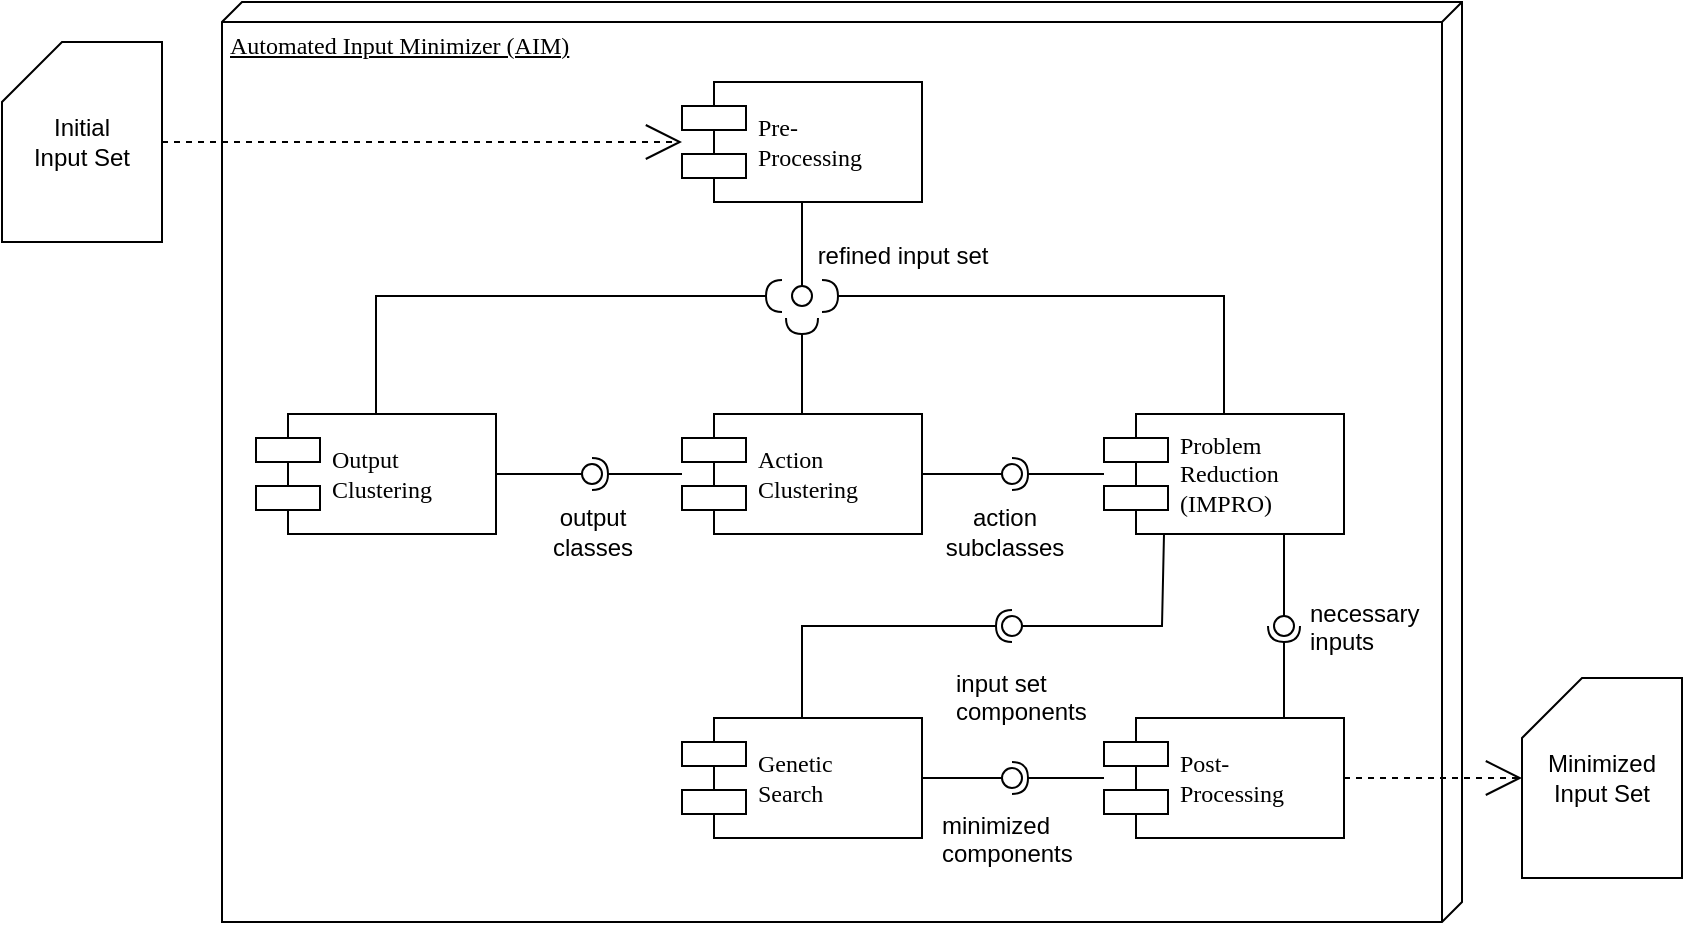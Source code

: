 <mxfile version="21.3.3" type="github">
  <diagram name="Page-1" id="5f0bae14-7c28-e335-631c-24af17079c00">
    <mxGraphModel dx="948" dy="668" grid="1" gridSize="10" guides="1" tooltips="1" connect="1" arrows="1" fold="1" page="1" pageScale="1" pageWidth="880" pageHeight="500" background="none" math="0" shadow="0">
      <root>
        <mxCell id="0" />
        <mxCell id="1" parent="0" />
        <mxCell id="Z_8ak2KD4sjM6yOjf_ME-1" value="Automated Input Minimizer (AIM)" style="verticalAlign=top;align=left;spacingTop=8;spacingLeft=2;spacingRight=12;shape=cube;size=10;direction=south;fontStyle=4;html=1;rounded=0;shadow=0;comic=0;labelBackgroundColor=none;strokeWidth=1;fontFamily=Verdana;fontSize=12" parent="1" vertex="1">
          <mxGeometry x="130" y="20" width="620" height="460" as="geometry" />
        </mxCell>
        <mxCell id="Z_8ak2KD4sjM6yOjf_ME-2" value="Initial &lt;br&gt;Input Set" style="shape=card;whiteSpace=wrap;html=1;" parent="1" vertex="1">
          <mxGeometry x="20" y="40" width="80" height="100" as="geometry" />
        </mxCell>
        <mxCell id="Z_8ak2KD4sjM6yOjf_ME-3" value="&lt;div&gt;Pre-&lt;br&gt;Processing&lt;/div&gt;" style="shape=component;align=left;spacingLeft=36;rounded=0;shadow=0;comic=0;labelBackgroundColor=none;strokeWidth=1;fontFamily=Verdana;fontSize=12;html=1;" parent="1" vertex="1">
          <mxGeometry x="360" y="60" width="120" height="60" as="geometry" />
        </mxCell>
        <mxCell id="Z_8ak2KD4sjM6yOjf_ME-4" style="edgeStyle=none;rounded=0;html=1;dashed=1;labelBackgroundColor=none;startArrow=none;startFill=0;startSize=8;endArrow=open;endFill=0;endSize=16;fontFamily=Verdana;fontSize=12;exitX=1;exitY=0.5;exitDx=0;exitDy=0;exitPerimeter=0;" parent="1" source="Z_8ak2KD4sjM6yOjf_ME-2" target="Z_8ak2KD4sjM6yOjf_ME-3" edge="1">
          <mxGeometry relative="1" as="geometry">
            <mxPoint x="350" y="180" as="sourcePoint" />
            <mxPoint x="480" y="180" as="targetPoint" />
          </mxGeometry>
        </mxCell>
        <mxCell id="Z_8ak2KD4sjM6yOjf_ME-5" value="&lt;div&gt;Action&lt;/div&gt;&lt;div&gt;Clustering&lt;br&gt;&lt;/div&gt;" style="shape=component;align=left;spacingLeft=36;rounded=0;shadow=0;comic=0;labelBackgroundColor=none;strokeWidth=1;fontFamily=Verdana;fontSize=12;html=1;" parent="1" vertex="1">
          <mxGeometry x="360" y="226" width="120" height="60" as="geometry" />
        </mxCell>
        <mxCell id="Z_8ak2KD4sjM6yOjf_ME-6" value="&lt;div&gt;Problem&lt;/div&gt;&lt;div&gt;Reduction&lt;/div&gt;&lt;div&gt;(IMPRO)&lt;br&gt;&lt;/div&gt;" style="shape=component;align=left;spacingLeft=36;rounded=0;shadow=0;comic=0;labelBackgroundColor=none;strokeWidth=1;fontFamily=Verdana;fontSize=12;html=1;" parent="1" vertex="1">
          <mxGeometry x="571" y="226" width="120" height="60" as="geometry" />
        </mxCell>
        <mxCell id="Z_8ak2KD4sjM6yOjf_ME-7" value="" style="rounded=0;orthogonalLoop=1;jettySize=auto;html=1;endArrow=none;endFill=0;sketch=0;sourcePerimeterSpacing=0;targetPerimeterSpacing=0;" parent="1" source="Z_8ak2KD4sjM6yOjf_ME-5" target="Z_8ak2KD4sjM6yOjf_ME-9" edge="1">
          <mxGeometry relative="1" as="geometry">
            <mxPoint x="470" y="421" as="sourcePoint" />
          </mxGeometry>
        </mxCell>
        <mxCell id="Z_8ak2KD4sjM6yOjf_ME-8" value="" style="rounded=0;orthogonalLoop=1;jettySize=auto;html=1;endArrow=halfCircle;endFill=0;entryX=0.5;entryY=0.5;endSize=6;strokeWidth=1;sketch=0;" parent="1" source="Z_8ak2KD4sjM6yOjf_ME-6" target="Z_8ak2KD4sjM6yOjf_ME-9" edge="1">
          <mxGeometry relative="1" as="geometry">
            <mxPoint x="510" y="421" as="sourcePoint" />
          </mxGeometry>
        </mxCell>
        <mxCell id="Z_8ak2KD4sjM6yOjf_ME-9" value="" style="ellipse;whiteSpace=wrap;html=1;align=center;aspect=fixed;resizable=0;points=[];outlineConnect=0;sketch=0;" parent="1" vertex="1">
          <mxGeometry x="520" y="251" width="10" height="10" as="geometry" />
        </mxCell>
        <mxCell id="Z_8ak2KD4sjM6yOjf_ME-10" value="&lt;div&gt;input set components&lt;/div&gt;" style="text;whiteSpace=wrap;html=1;" parent="1" vertex="1">
          <mxGeometry x="495" y="347" width="90" height="50" as="geometry" />
        </mxCell>
        <mxCell id="Z_8ak2KD4sjM6yOjf_ME-11" value="&lt;div&gt;Genetic&lt;/div&gt;&lt;div&gt;Search&lt;br&gt;&lt;/div&gt;" style="shape=component;align=left;spacingLeft=36;rounded=0;shadow=0;comic=0;labelBackgroundColor=none;strokeWidth=1;fontFamily=Verdana;fontSize=12;html=1;" parent="1" vertex="1">
          <mxGeometry x="360" y="378" width="120" height="60" as="geometry" />
        </mxCell>
        <mxCell id="Z_8ak2KD4sjM6yOjf_ME-15" style="edgeStyle=none;rounded=0;html=1;dashed=1;labelBackgroundColor=none;startArrow=none;startFill=0;startSize=8;endArrow=open;endFill=0;endSize=16;fontFamily=Verdana;fontSize=12;" parent="1" source="Z_8ak2KD4sjM6yOjf_ME-29" target="Z_8ak2KD4sjM6yOjf_ME-16" edge="1">
          <mxGeometry relative="1" as="geometry">
            <mxPoint x="820" y="538" as="sourcePoint" />
            <mxPoint x="841" y="408" as="targetPoint" />
          </mxGeometry>
        </mxCell>
        <mxCell id="Z_8ak2KD4sjM6yOjf_ME-16" value="&lt;div&gt;Minimized&lt;/div&gt;&lt;div&gt;Input Set&lt;br&gt;&lt;/div&gt;" style="shape=card;whiteSpace=wrap;html=1;" parent="1" vertex="1">
          <mxGeometry x="780" y="358" width="80" height="100" as="geometry" />
        </mxCell>
        <mxCell id="Z_8ak2KD4sjM6yOjf_ME-17" value="&lt;div&gt;Output&lt;/div&gt;&lt;div&gt;Clustering&lt;br&gt;&lt;/div&gt;" style="shape=component;align=left;spacingLeft=36;rounded=0;shadow=0;comic=0;labelBackgroundColor=none;strokeWidth=1;fontFamily=Verdana;fontSize=12;html=1;" parent="1" vertex="1">
          <mxGeometry x="147" y="226" width="120" height="60" as="geometry" />
        </mxCell>
        <mxCell id="Z_8ak2KD4sjM6yOjf_ME-18" value="" style="rounded=0;orthogonalLoop=1;jettySize=auto;html=1;endArrow=none;endFill=0;sketch=0;sourcePerimeterSpacing=0;targetPerimeterSpacing=0;" parent="1" source="Z_8ak2KD4sjM6yOjf_ME-17" target="Z_8ak2KD4sjM6yOjf_ME-20" edge="1">
          <mxGeometry relative="1" as="geometry">
            <mxPoint x="243" y="192" as="sourcePoint" />
          </mxGeometry>
        </mxCell>
        <mxCell id="Z_8ak2KD4sjM6yOjf_ME-19" value="" style="rounded=0;orthogonalLoop=1;jettySize=auto;html=1;endArrow=halfCircle;endFill=0;entryX=0.5;entryY=0.5;endSize=6;strokeWidth=1;sketch=0;" parent="1" source="Z_8ak2KD4sjM6yOjf_ME-5" target="Z_8ak2KD4sjM6yOjf_ME-20" edge="1">
          <mxGeometry relative="1" as="geometry">
            <mxPoint x="283" y="192" as="sourcePoint" />
          </mxGeometry>
        </mxCell>
        <mxCell id="Z_8ak2KD4sjM6yOjf_ME-20" value="" style="ellipse;whiteSpace=wrap;html=1;align=center;aspect=fixed;resizable=0;points=[];outlineConnect=0;sketch=0;" parent="1" vertex="1">
          <mxGeometry x="310" y="251" width="10" height="10" as="geometry" />
        </mxCell>
        <mxCell id="Z_8ak2KD4sjM6yOjf_ME-21" value="refined input set" style="text;html=1;align=center;verticalAlign=middle;resizable=0;points=[];autosize=1;strokeColor=none;fillColor=none;" parent="1" vertex="1">
          <mxGeometry x="415" y="132" width="110" height="30" as="geometry" />
        </mxCell>
        <mxCell id="Z_8ak2KD4sjM6yOjf_ME-22" value="" style="rounded=0;orthogonalLoop=1;jettySize=auto;html=1;endArrow=none;endFill=0;sketch=0;sourcePerimeterSpacing=0;targetPerimeterSpacing=0;" parent="1" source="Z_8ak2KD4sjM6yOjf_ME-3" target="Z_8ak2KD4sjM6yOjf_ME-24" edge="1">
          <mxGeometry relative="1" as="geometry">
            <mxPoint x="420" y="110" as="sourcePoint" />
          </mxGeometry>
        </mxCell>
        <mxCell id="Z_8ak2KD4sjM6yOjf_ME-23" value="" style="rounded=0;orthogonalLoop=1;jettySize=auto;html=1;endArrow=halfCircle;endFill=0;endSize=6;strokeWidth=1;sketch=0;" parent="1" source="Z_8ak2KD4sjM6yOjf_ME-5" edge="1">
          <mxGeometry relative="1" as="geometry">
            <mxPoint x="420" y="222" as="sourcePoint" />
            <mxPoint x="420" y="178" as="targetPoint" />
          </mxGeometry>
        </mxCell>
        <mxCell id="Z_8ak2KD4sjM6yOjf_ME-24" value="" style="ellipse;whiteSpace=wrap;html=1;align=center;aspect=fixed;resizable=0;points=[];outlineConnect=0;sketch=0;" parent="1" vertex="1">
          <mxGeometry x="415" y="162" width="10" height="10" as="geometry" />
        </mxCell>
        <mxCell id="Z_8ak2KD4sjM6yOjf_ME-25" value="" style="rounded=0;orthogonalLoop=1;jettySize=auto;html=1;endArrow=halfCircle;endFill=0;endSize=6;strokeWidth=1;sketch=0;" parent="1" source="Z_8ak2KD4sjM6yOjf_ME-17" edge="1">
          <mxGeometry relative="1" as="geometry">
            <mxPoint x="199.5" y="216" as="sourcePoint" />
            <mxPoint x="410" y="167" as="targetPoint" />
            <Array as="points">
              <mxPoint x="207" y="167" />
            </Array>
          </mxGeometry>
        </mxCell>
        <mxCell id="Z_8ak2KD4sjM6yOjf_ME-26" value="" style="rounded=0;orthogonalLoop=1;jettySize=auto;html=1;endArrow=halfCircle;endFill=0;endSize=6;strokeWidth=1;sketch=0;" parent="1" source="Z_8ak2KD4sjM6yOjf_ME-6" edge="1">
          <mxGeometry relative="1" as="geometry">
            <mxPoint x="430" y="223" as="sourcePoint" />
            <mxPoint x="430" y="167" as="targetPoint" />
            <Array as="points">
              <mxPoint x="631" y="167" />
            </Array>
          </mxGeometry>
        </mxCell>
        <mxCell id="Z_8ak2KD4sjM6yOjf_ME-27" value="output &lt;br&gt;classes" style="text;html=1;align=center;verticalAlign=middle;resizable=0;points=[];autosize=1;strokeColor=none;fillColor=none;" parent="1" vertex="1">
          <mxGeometry x="285" y="265" width="60" height="40" as="geometry" />
        </mxCell>
        <mxCell id="Z_8ak2KD4sjM6yOjf_ME-28" value="action&lt;br&gt;subclasses" style="text;html=1;align=center;verticalAlign=middle;resizable=0;points=[];autosize=1;strokeColor=none;fillColor=none;" parent="1" vertex="1">
          <mxGeometry x="481" y="265" width="80" height="40" as="geometry" />
        </mxCell>
        <mxCell id="Z_8ak2KD4sjM6yOjf_ME-29" value="&lt;div&gt;Post-&lt;br&gt;Processing&lt;/div&gt;" style="shape=component;align=left;spacingLeft=36;rounded=0;shadow=0;comic=0;labelBackgroundColor=none;strokeWidth=1;fontFamily=Verdana;fontSize=12;html=1;" parent="1" vertex="1">
          <mxGeometry x="571" y="378" width="120" height="60" as="geometry" />
        </mxCell>
        <mxCell id="Z_8ak2KD4sjM6yOjf_ME-31" value="" style="rounded=0;orthogonalLoop=1;jettySize=auto;html=1;endArrow=none;endFill=0;sketch=0;sourcePerimeterSpacing=0;targetPerimeterSpacing=0;" parent="1" source="Z_8ak2KD4sjM6yOjf_ME-11" target="Z_8ak2KD4sjM6yOjf_ME-33" edge="1">
          <mxGeometry relative="1" as="geometry">
            <mxPoint x="380" y="563" as="sourcePoint" />
          </mxGeometry>
        </mxCell>
        <mxCell id="Z_8ak2KD4sjM6yOjf_ME-32" value="" style="rounded=0;orthogonalLoop=1;jettySize=auto;html=1;endArrow=halfCircle;endFill=0;entryX=0.5;entryY=0.5;endSize=6;strokeWidth=1;sketch=0;" parent="1" source="Z_8ak2KD4sjM6yOjf_ME-29" target="Z_8ak2KD4sjM6yOjf_ME-33" edge="1">
          <mxGeometry relative="1" as="geometry">
            <mxPoint x="420" y="563" as="sourcePoint" />
          </mxGeometry>
        </mxCell>
        <mxCell id="Z_8ak2KD4sjM6yOjf_ME-33" value="" style="ellipse;whiteSpace=wrap;html=1;align=center;aspect=fixed;resizable=0;points=[];outlineConnect=0;sketch=0;" parent="1" vertex="1">
          <mxGeometry x="520" y="403" width="10" height="10" as="geometry" />
        </mxCell>
        <mxCell id="Z_8ak2KD4sjM6yOjf_ME-34" value="&lt;div&gt;minimized components&lt;/div&gt;" style="text;whiteSpace=wrap;html=1;" parent="1" vertex="1">
          <mxGeometry x="488" y="418" width="90" height="50" as="geometry" />
        </mxCell>
        <mxCell id="_JRHArI5NMpxfT5AwbKE-4" value="" style="rounded=0;orthogonalLoop=1;jettySize=auto;html=1;endArrow=none;endFill=0;sketch=0;sourcePerimeterSpacing=0;targetPerimeterSpacing=0;exitX=0.25;exitY=1;exitDx=0;exitDy=0;" edge="1" target="_JRHArI5NMpxfT5AwbKE-6" parent="1" source="Z_8ak2KD4sjM6yOjf_ME-6">
          <mxGeometry relative="1" as="geometry">
            <mxPoint x="600" y="288" as="sourcePoint" />
            <Array as="points">
              <mxPoint x="600" y="332" />
            </Array>
          </mxGeometry>
        </mxCell>
        <mxCell id="_JRHArI5NMpxfT5AwbKE-5" value="" style="rounded=0;orthogonalLoop=1;jettySize=auto;html=1;endArrow=halfCircle;endFill=0;entryX=0.5;entryY=0.5;endSize=6;strokeWidth=1;sketch=0;" edge="1" target="_JRHArI5NMpxfT5AwbKE-6" parent="1" source="Z_8ak2KD4sjM6yOjf_ME-11">
          <mxGeometry relative="1" as="geometry">
            <mxPoint x="510" y="283" as="sourcePoint" />
            <Array as="points">
              <mxPoint x="420" y="332" />
            </Array>
          </mxGeometry>
        </mxCell>
        <mxCell id="_JRHArI5NMpxfT5AwbKE-6" value="" style="ellipse;whiteSpace=wrap;html=1;align=center;aspect=fixed;resizable=0;points=[];outlineConnect=0;sketch=0;" vertex="1" parent="1">
          <mxGeometry x="520" y="327" width="10" height="10" as="geometry" />
        </mxCell>
        <mxCell id="_JRHArI5NMpxfT5AwbKE-7" value="" style="rounded=0;orthogonalLoop=1;jettySize=auto;html=1;endArrow=none;endFill=0;sketch=0;sourcePerimeterSpacing=0;targetPerimeterSpacing=0;exitX=0.75;exitY=1;exitDx=0;exitDy=0;" edge="1" target="_JRHArI5NMpxfT5AwbKE-9" parent="1" source="Z_8ak2KD4sjM6yOjf_ME-6">
          <mxGeometry relative="1" as="geometry">
            <mxPoint x="470" y="283" as="sourcePoint" />
          </mxGeometry>
        </mxCell>
        <mxCell id="_JRHArI5NMpxfT5AwbKE-8" value="" style="rounded=0;orthogonalLoop=1;jettySize=auto;html=1;endArrow=halfCircle;endFill=0;entryX=0.5;entryY=0.5;endSize=6;strokeWidth=1;sketch=0;exitX=0.75;exitY=0;exitDx=0;exitDy=0;" edge="1" target="_JRHArI5NMpxfT5AwbKE-9" parent="1" source="Z_8ak2KD4sjM6yOjf_ME-29">
          <mxGeometry relative="1" as="geometry">
            <mxPoint x="510" y="283" as="sourcePoint" />
          </mxGeometry>
        </mxCell>
        <mxCell id="_JRHArI5NMpxfT5AwbKE-9" value="" style="ellipse;whiteSpace=wrap;html=1;align=center;aspect=fixed;resizable=0;points=[];outlineConnect=0;sketch=0;" vertex="1" parent="1">
          <mxGeometry x="656" y="327" width="10" height="10" as="geometry" />
        </mxCell>
        <mxCell id="_JRHArI5NMpxfT5AwbKE-11" value="&lt;div&gt;necessary&lt;/div&gt;&lt;div&gt;inputs&lt;br&gt;&lt;/div&gt;" style="text;whiteSpace=wrap;html=1;" vertex="1" parent="1">
          <mxGeometry x="672" y="312" width="90" height="50" as="geometry" />
        </mxCell>
      </root>
    </mxGraphModel>
  </diagram>
</mxfile>
